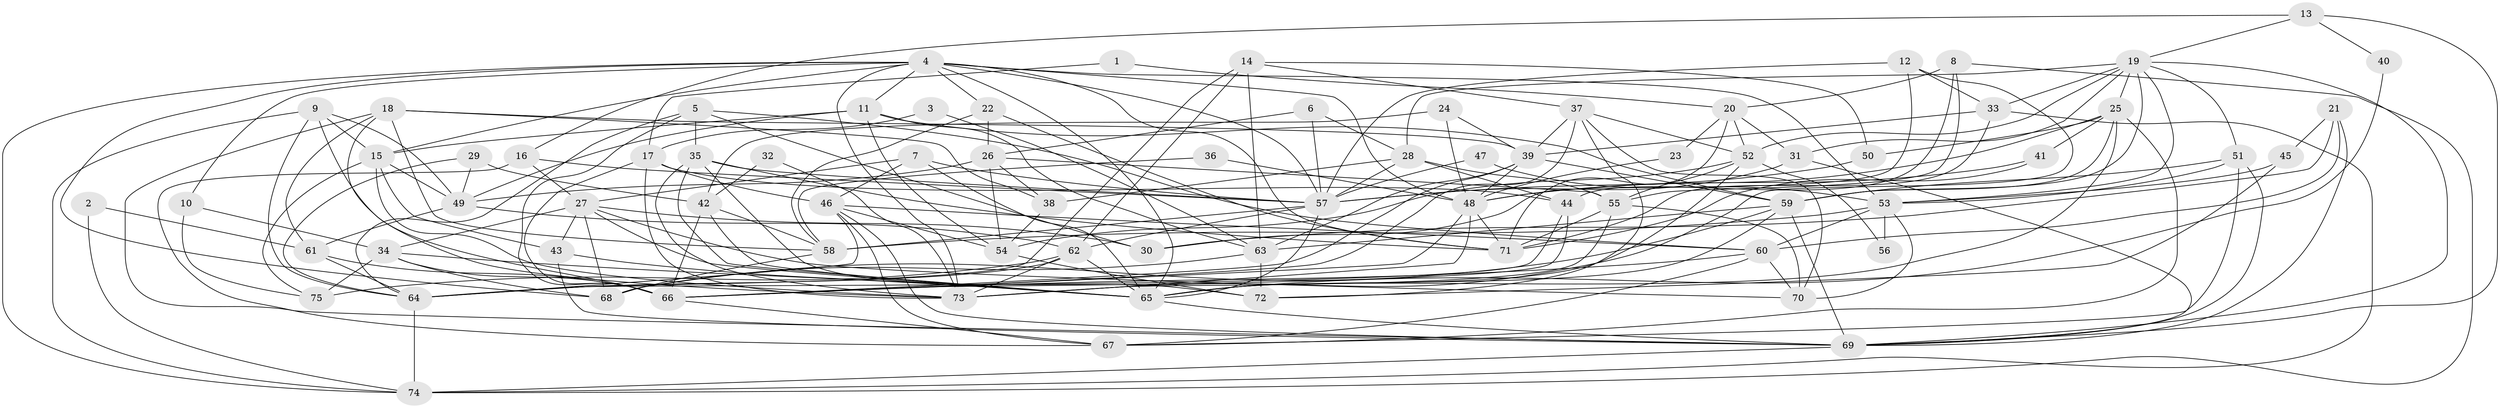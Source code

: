// original degree distribution, {5: 0.2214765100671141, 2: 0.1610738255033557, 4: 0.2214765100671141, 6: 0.10067114093959731, 3: 0.2483221476510067, 7: 0.040268456375838924, 8: 0.006711409395973154}
// Generated by graph-tools (version 1.1) at 2025/26/03/09/25 03:26:14]
// undirected, 75 vertices, 215 edges
graph export_dot {
graph [start="1"]
  node [color=gray90,style=filled];
  1;
  2;
  3;
  4;
  5;
  6;
  7;
  8;
  9;
  10;
  11;
  12;
  13;
  14;
  15;
  16;
  17;
  18;
  19;
  20;
  21;
  22;
  23;
  24;
  25;
  26;
  27;
  28;
  29;
  30;
  31;
  32;
  33;
  34;
  35;
  36;
  37;
  38;
  39;
  40;
  41;
  42;
  43;
  44;
  45;
  46;
  47;
  48;
  49;
  50;
  51;
  52;
  53;
  54;
  55;
  56;
  57;
  58;
  59;
  60;
  61;
  62;
  63;
  64;
  65;
  66;
  67;
  68;
  69;
  70;
  71;
  72;
  73;
  74;
  75;
  1 -- 17 [weight=1.0];
  1 -- 20 [weight=1.0];
  2 -- 61 [weight=1.0];
  2 -- 74 [weight=1.0];
  3 -- 17 [weight=1.0];
  3 -- 63 [weight=1.0];
  4 -- 10 [weight=1.0];
  4 -- 11 [weight=1.0];
  4 -- 15 [weight=1.0];
  4 -- 22 [weight=1.0];
  4 -- 48 [weight=1.0];
  4 -- 53 [weight=1.0];
  4 -- 57 [weight=1.0];
  4 -- 65 [weight=1.0];
  4 -- 68 [weight=1.0];
  4 -- 71 [weight=1.0];
  4 -- 73 [weight=1.0];
  4 -- 74 [weight=1.0];
  5 -- 30 [weight=1.0];
  5 -- 35 [weight=1.0];
  5 -- 60 [weight=1.0];
  5 -- 64 [weight=1.0];
  5 -- 66 [weight=1.0];
  6 -- 26 [weight=1.0];
  6 -- 28 [weight=1.0];
  6 -- 57 [weight=1.0];
  7 -- 27 [weight=1.0];
  7 -- 46 [weight=1.0];
  7 -- 57 [weight=1.0];
  7 -- 65 [weight=1.0];
  8 -- 20 [weight=1.0];
  8 -- 44 [weight=1.0];
  8 -- 55 [weight=1.0];
  8 -- 74 [weight=1.0];
  9 -- 15 [weight=1.0];
  9 -- 49 [weight=1.0];
  9 -- 64 [weight=1.0];
  9 -- 73 [weight=1.0];
  9 -- 74 [weight=1.0];
  10 -- 34 [weight=1.0];
  10 -- 75 [weight=1.0];
  11 -- 15 [weight=1.0];
  11 -- 49 [weight=1.0];
  11 -- 54 [weight=1.0];
  11 -- 59 [weight=1.0];
  11 -- 63 [weight=1.0];
  12 -- 30 [weight=1.0];
  12 -- 33 [weight=1.0];
  12 -- 57 [weight=1.0];
  12 -- 73 [weight=1.0];
  13 -- 16 [weight=1.0];
  13 -- 19 [weight=1.0];
  13 -- 40 [weight=1.0];
  13 -- 69 [weight=1.0];
  14 -- 37 [weight=1.0];
  14 -- 50 [weight=1.0];
  14 -- 62 [weight=1.0];
  14 -- 63 [weight=2.0];
  14 -- 64 [weight=1.0];
  15 -- 43 [weight=1.0];
  15 -- 49 [weight=1.0];
  15 -- 73 [weight=1.0];
  15 -- 75 [weight=1.0];
  16 -- 27 [weight=1.0];
  16 -- 57 [weight=1.0];
  16 -- 67 [weight=1.0];
  17 -- 44 [weight=1.0];
  17 -- 46 [weight=1.0];
  17 -- 66 [weight=1.0];
  17 -- 73 [weight=1.0];
  18 -- 38 [weight=1.0];
  18 -- 39 [weight=1.0];
  18 -- 58 [weight=1.0];
  18 -- 61 [weight=1.0];
  18 -- 66 [weight=1.0];
  18 -- 69 [weight=1.0];
  19 -- 25 [weight=1.0];
  19 -- 28 [weight=1.0];
  19 -- 31 [weight=1.0];
  19 -- 33 [weight=1.0];
  19 -- 51 [weight=1.0];
  19 -- 52 [weight=1.0];
  19 -- 53 [weight=1.0];
  19 -- 59 [weight=1.0];
  19 -- 69 [weight=1.0];
  20 -- 23 [weight=1.0];
  20 -- 31 [weight=1.0];
  20 -- 52 [weight=1.0];
  20 -- 71 [weight=1.0];
  21 -- 30 [weight=1.0];
  21 -- 45 [weight=1.0];
  21 -- 60 [weight=1.0];
  21 -- 69 [weight=1.0];
  22 -- 26 [weight=1.0];
  22 -- 58 [weight=1.0];
  22 -- 71 [weight=2.0];
  23 -- 48 [weight=1.0];
  24 -- 39 [weight=1.0];
  24 -- 42 [weight=1.0];
  24 -- 48 [weight=1.0];
  25 -- 41 [weight=1.0];
  25 -- 48 [weight=1.0];
  25 -- 50 [weight=1.0];
  25 -- 59 [weight=1.0];
  25 -- 65 [weight=1.0];
  25 -- 67 [weight=1.0];
  26 -- 38 [weight=1.0];
  26 -- 49 [weight=1.0];
  26 -- 54 [weight=1.0];
  26 -- 55 [weight=1.0];
  27 -- 30 [weight=1.0];
  27 -- 34 [weight=1.0];
  27 -- 43 [weight=1.0];
  27 -- 65 [weight=1.0];
  27 -- 68 [weight=1.0];
  27 -- 70 [weight=1.0];
  28 -- 38 [weight=1.0];
  28 -- 44 [weight=2.0];
  28 -- 55 [weight=1.0];
  28 -- 57 [weight=1.0];
  29 -- 42 [weight=1.0];
  29 -- 49 [weight=1.0];
  29 -- 64 [weight=1.0];
  31 -- 57 [weight=1.0];
  31 -- 69 [weight=1.0];
  32 -- 42 [weight=1.0];
  32 -- 73 [weight=1.0];
  33 -- 39 [weight=1.0];
  33 -- 71 [weight=1.0];
  33 -- 74 [weight=1.0];
  34 -- 65 [weight=1.0];
  34 -- 66 [weight=1.0];
  34 -- 68 [weight=1.0];
  34 -- 75 [weight=1.0];
  35 -- 57 [weight=1.0];
  35 -- 65 [weight=1.0];
  35 -- 71 [weight=1.0];
  35 -- 72 [weight=1.0];
  35 -- 73 [weight=1.0];
  36 -- 48 [weight=1.0];
  36 -- 58 [weight=1.0];
  37 -- 39 [weight=1.0];
  37 -- 52 [weight=1.0];
  37 -- 66 [weight=1.0];
  37 -- 70 [weight=1.0];
  37 -- 72 [weight=1.0];
  38 -- 54 [weight=1.0];
  39 -- 48 [weight=1.0];
  39 -- 59 [weight=1.0];
  39 -- 63 [weight=1.0];
  39 -- 66 [weight=1.0];
  40 -- 65 [weight=1.0];
  41 -- 48 [weight=1.0];
  41 -- 71 [weight=1.0];
  42 -- 58 [weight=1.0];
  42 -- 65 [weight=1.0];
  42 -- 66 [weight=1.0];
  43 -- 65 [weight=1.0];
  43 -- 69 [weight=1.0];
  44 -- 64 [weight=1.0];
  44 -- 66 [weight=1.0];
  45 -- 53 [weight=1.0];
  45 -- 72 [weight=1.0];
  46 -- 54 [weight=1.0];
  46 -- 60 [weight=1.0];
  46 -- 64 [weight=1.0];
  46 -- 67 [weight=1.0];
  46 -- 69 [weight=1.0];
  47 -- 53 [weight=1.0];
  47 -- 57 [weight=2.0];
  48 -- 66 [weight=1.0];
  48 -- 71 [weight=1.0];
  48 -- 73 [weight=1.0];
  49 -- 61 [weight=1.0];
  49 -- 62 [weight=1.0];
  50 -- 57 [weight=1.0];
  51 -- 53 [weight=1.0];
  51 -- 59 [weight=1.0];
  51 -- 67 [weight=1.0];
  51 -- 69 [weight=1.0];
  52 -- 54 [weight=1.0];
  52 -- 55 [weight=1.0];
  52 -- 56 [weight=1.0];
  52 -- 65 [weight=1.0];
  53 -- 56 [weight=1.0];
  53 -- 58 [weight=1.0];
  53 -- 60 [weight=1.0];
  53 -- 70 [weight=1.0];
  54 -- 72 [weight=1.0];
  55 -- 70 [weight=1.0];
  55 -- 71 [weight=1.0];
  55 -- 73 [weight=1.0];
  57 -- 58 [weight=1.0];
  57 -- 62 [weight=1.0];
  57 -- 65 [weight=1.0];
  58 -- 68 [weight=1.0];
  59 -- 63 [weight=2.0];
  59 -- 65 [weight=1.0];
  59 -- 68 [weight=1.0];
  59 -- 69 [weight=1.0];
  60 -- 66 [weight=1.0];
  60 -- 67 [weight=1.0];
  60 -- 70 [weight=1.0];
  61 -- 64 [weight=1.0];
  61 -- 66 [weight=2.0];
  62 -- 64 [weight=1.0];
  62 -- 65 [weight=1.0];
  62 -- 73 [weight=1.0];
  62 -- 75 [weight=1.0];
  63 -- 68 [weight=1.0];
  63 -- 72 [weight=1.0];
  64 -- 74 [weight=1.0];
  65 -- 69 [weight=1.0];
  66 -- 67 [weight=1.0];
  69 -- 74 [weight=1.0];
}
